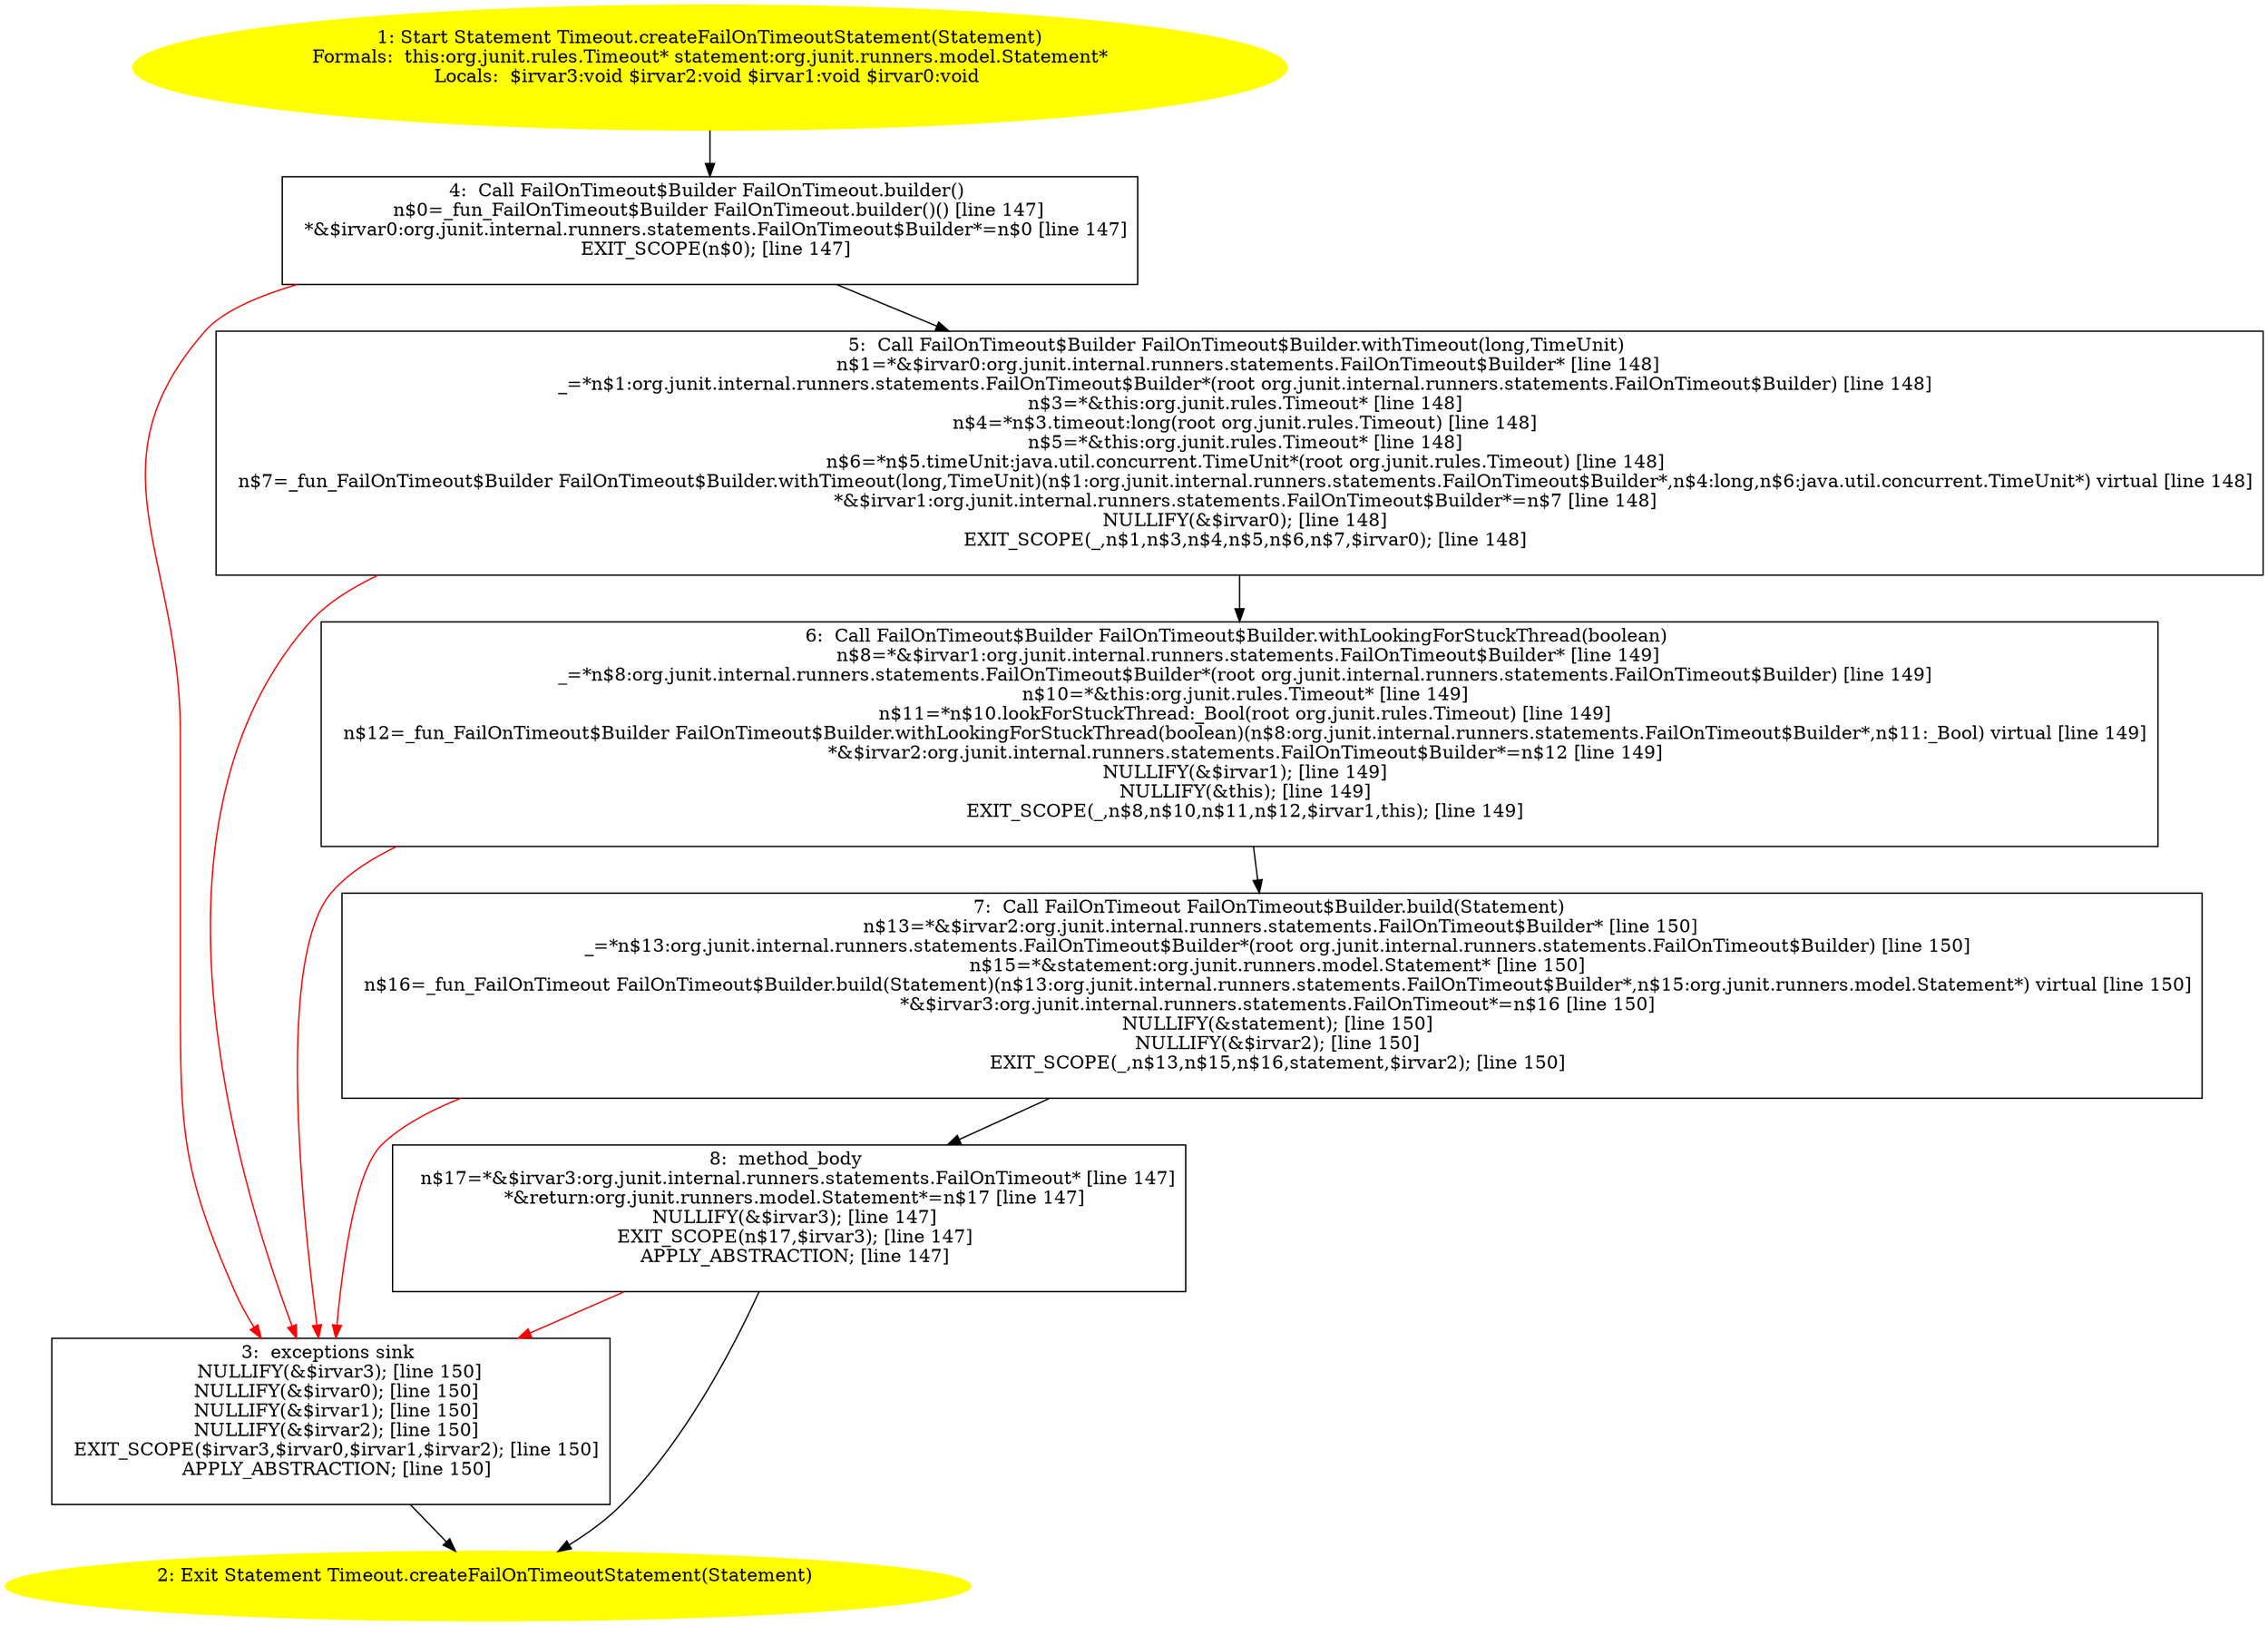 /* @generated */
digraph cfg {
"org.junit.rules.Timeout.createFailOnTimeoutStatement(org.junit.runners.model.Statement):org.junit.ru.8d83a62103e0565ea5979e7bcdf3450d_1" [label="1: Start Statement Timeout.createFailOnTimeoutStatement(Statement)\nFormals:  this:org.junit.rules.Timeout* statement:org.junit.runners.model.Statement*\nLocals:  $irvar3:void $irvar2:void $irvar1:void $irvar0:void \n  " color=yellow style=filled]
	

	 "org.junit.rules.Timeout.createFailOnTimeoutStatement(org.junit.runners.model.Statement):org.junit.ru.8d83a62103e0565ea5979e7bcdf3450d_1" -> "org.junit.rules.Timeout.createFailOnTimeoutStatement(org.junit.runners.model.Statement):org.junit.ru.8d83a62103e0565ea5979e7bcdf3450d_4" ;
"org.junit.rules.Timeout.createFailOnTimeoutStatement(org.junit.runners.model.Statement):org.junit.ru.8d83a62103e0565ea5979e7bcdf3450d_2" [label="2: Exit Statement Timeout.createFailOnTimeoutStatement(Statement) \n  " color=yellow style=filled]
	

"org.junit.rules.Timeout.createFailOnTimeoutStatement(org.junit.runners.model.Statement):org.junit.ru.8d83a62103e0565ea5979e7bcdf3450d_3" [label="3:  exceptions sink \n   NULLIFY(&$irvar3); [line 150]\n  NULLIFY(&$irvar0); [line 150]\n  NULLIFY(&$irvar1); [line 150]\n  NULLIFY(&$irvar2); [line 150]\n  EXIT_SCOPE($irvar3,$irvar0,$irvar1,$irvar2); [line 150]\n  APPLY_ABSTRACTION; [line 150]\n " shape="box"]
	

	 "org.junit.rules.Timeout.createFailOnTimeoutStatement(org.junit.runners.model.Statement):org.junit.ru.8d83a62103e0565ea5979e7bcdf3450d_3" -> "org.junit.rules.Timeout.createFailOnTimeoutStatement(org.junit.runners.model.Statement):org.junit.ru.8d83a62103e0565ea5979e7bcdf3450d_2" ;
"org.junit.rules.Timeout.createFailOnTimeoutStatement(org.junit.runners.model.Statement):org.junit.ru.8d83a62103e0565ea5979e7bcdf3450d_4" [label="4:  Call FailOnTimeout$Builder FailOnTimeout.builder() \n   n$0=_fun_FailOnTimeout$Builder FailOnTimeout.builder()() [line 147]\n  *&$irvar0:org.junit.internal.runners.statements.FailOnTimeout$Builder*=n$0 [line 147]\n  EXIT_SCOPE(n$0); [line 147]\n " shape="box"]
	

	 "org.junit.rules.Timeout.createFailOnTimeoutStatement(org.junit.runners.model.Statement):org.junit.ru.8d83a62103e0565ea5979e7bcdf3450d_4" -> "org.junit.rules.Timeout.createFailOnTimeoutStatement(org.junit.runners.model.Statement):org.junit.ru.8d83a62103e0565ea5979e7bcdf3450d_5" ;
	 "org.junit.rules.Timeout.createFailOnTimeoutStatement(org.junit.runners.model.Statement):org.junit.ru.8d83a62103e0565ea5979e7bcdf3450d_4" -> "org.junit.rules.Timeout.createFailOnTimeoutStatement(org.junit.runners.model.Statement):org.junit.ru.8d83a62103e0565ea5979e7bcdf3450d_3" [color="red" ];
"org.junit.rules.Timeout.createFailOnTimeoutStatement(org.junit.runners.model.Statement):org.junit.ru.8d83a62103e0565ea5979e7bcdf3450d_5" [label="5:  Call FailOnTimeout$Builder FailOnTimeout$Builder.withTimeout(long,TimeUnit) \n   n$1=*&$irvar0:org.junit.internal.runners.statements.FailOnTimeout$Builder* [line 148]\n  _=*n$1:org.junit.internal.runners.statements.FailOnTimeout$Builder*(root org.junit.internal.runners.statements.FailOnTimeout$Builder) [line 148]\n  n$3=*&this:org.junit.rules.Timeout* [line 148]\n  n$4=*n$3.timeout:long(root org.junit.rules.Timeout) [line 148]\n  n$5=*&this:org.junit.rules.Timeout* [line 148]\n  n$6=*n$5.timeUnit:java.util.concurrent.TimeUnit*(root org.junit.rules.Timeout) [line 148]\n  n$7=_fun_FailOnTimeout$Builder FailOnTimeout$Builder.withTimeout(long,TimeUnit)(n$1:org.junit.internal.runners.statements.FailOnTimeout$Builder*,n$4:long,n$6:java.util.concurrent.TimeUnit*) virtual [line 148]\n  *&$irvar1:org.junit.internal.runners.statements.FailOnTimeout$Builder*=n$7 [line 148]\n  NULLIFY(&$irvar0); [line 148]\n  EXIT_SCOPE(_,n$1,n$3,n$4,n$5,n$6,n$7,$irvar0); [line 148]\n " shape="box"]
	

	 "org.junit.rules.Timeout.createFailOnTimeoutStatement(org.junit.runners.model.Statement):org.junit.ru.8d83a62103e0565ea5979e7bcdf3450d_5" -> "org.junit.rules.Timeout.createFailOnTimeoutStatement(org.junit.runners.model.Statement):org.junit.ru.8d83a62103e0565ea5979e7bcdf3450d_6" ;
	 "org.junit.rules.Timeout.createFailOnTimeoutStatement(org.junit.runners.model.Statement):org.junit.ru.8d83a62103e0565ea5979e7bcdf3450d_5" -> "org.junit.rules.Timeout.createFailOnTimeoutStatement(org.junit.runners.model.Statement):org.junit.ru.8d83a62103e0565ea5979e7bcdf3450d_3" [color="red" ];
"org.junit.rules.Timeout.createFailOnTimeoutStatement(org.junit.runners.model.Statement):org.junit.ru.8d83a62103e0565ea5979e7bcdf3450d_6" [label="6:  Call FailOnTimeout$Builder FailOnTimeout$Builder.withLookingForStuckThread(boolean) \n   n$8=*&$irvar1:org.junit.internal.runners.statements.FailOnTimeout$Builder* [line 149]\n  _=*n$8:org.junit.internal.runners.statements.FailOnTimeout$Builder*(root org.junit.internal.runners.statements.FailOnTimeout$Builder) [line 149]\n  n$10=*&this:org.junit.rules.Timeout* [line 149]\n  n$11=*n$10.lookForStuckThread:_Bool(root org.junit.rules.Timeout) [line 149]\n  n$12=_fun_FailOnTimeout$Builder FailOnTimeout$Builder.withLookingForStuckThread(boolean)(n$8:org.junit.internal.runners.statements.FailOnTimeout$Builder*,n$11:_Bool) virtual [line 149]\n  *&$irvar2:org.junit.internal.runners.statements.FailOnTimeout$Builder*=n$12 [line 149]\n  NULLIFY(&$irvar1); [line 149]\n  NULLIFY(&this); [line 149]\n  EXIT_SCOPE(_,n$8,n$10,n$11,n$12,$irvar1,this); [line 149]\n " shape="box"]
	

	 "org.junit.rules.Timeout.createFailOnTimeoutStatement(org.junit.runners.model.Statement):org.junit.ru.8d83a62103e0565ea5979e7bcdf3450d_6" -> "org.junit.rules.Timeout.createFailOnTimeoutStatement(org.junit.runners.model.Statement):org.junit.ru.8d83a62103e0565ea5979e7bcdf3450d_7" ;
	 "org.junit.rules.Timeout.createFailOnTimeoutStatement(org.junit.runners.model.Statement):org.junit.ru.8d83a62103e0565ea5979e7bcdf3450d_6" -> "org.junit.rules.Timeout.createFailOnTimeoutStatement(org.junit.runners.model.Statement):org.junit.ru.8d83a62103e0565ea5979e7bcdf3450d_3" [color="red" ];
"org.junit.rules.Timeout.createFailOnTimeoutStatement(org.junit.runners.model.Statement):org.junit.ru.8d83a62103e0565ea5979e7bcdf3450d_7" [label="7:  Call FailOnTimeout FailOnTimeout$Builder.build(Statement) \n   n$13=*&$irvar2:org.junit.internal.runners.statements.FailOnTimeout$Builder* [line 150]\n  _=*n$13:org.junit.internal.runners.statements.FailOnTimeout$Builder*(root org.junit.internal.runners.statements.FailOnTimeout$Builder) [line 150]\n  n$15=*&statement:org.junit.runners.model.Statement* [line 150]\n  n$16=_fun_FailOnTimeout FailOnTimeout$Builder.build(Statement)(n$13:org.junit.internal.runners.statements.FailOnTimeout$Builder*,n$15:org.junit.runners.model.Statement*) virtual [line 150]\n  *&$irvar3:org.junit.internal.runners.statements.FailOnTimeout*=n$16 [line 150]\n  NULLIFY(&statement); [line 150]\n  NULLIFY(&$irvar2); [line 150]\n  EXIT_SCOPE(_,n$13,n$15,n$16,statement,$irvar2); [line 150]\n " shape="box"]
	

	 "org.junit.rules.Timeout.createFailOnTimeoutStatement(org.junit.runners.model.Statement):org.junit.ru.8d83a62103e0565ea5979e7bcdf3450d_7" -> "org.junit.rules.Timeout.createFailOnTimeoutStatement(org.junit.runners.model.Statement):org.junit.ru.8d83a62103e0565ea5979e7bcdf3450d_8" ;
	 "org.junit.rules.Timeout.createFailOnTimeoutStatement(org.junit.runners.model.Statement):org.junit.ru.8d83a62103e0565ea5979e7bcdf3450d_7" -> "org.junit.rules.Timeout.createFailOnTimeoutStatement(org.junit.runners.model.Statement):org.junit.ru.8d83a62103e0565ea5979e7bcdf3450d_3" [color="red" ];
"org.junit.rules.Timeout.createFailOnTimeoutStatement(org.junit.runners.model.Statement):org.junit.ru.8d83a62103e0565ea5979e7bcdf3450d_8" [label="8:  method_body \n   n$17=*&$irvar3:org.junit.internal.runners.statements.FailOnTimeout* [line 147]\n  *&return:org.junit.runners.model.Statement*=n$17 [line 147]\n  NULLIFY(&$irvar3); [line 147]\n  EXIT_SCOPE(n$17,$irvar3); [line 147]\n  APPLY_ABSTRACTION; [line 147]\n " shape="box"]
	

	 "org.junit.rules.Timeout.createFailOnTimeoutStatement(org.junit.runners.model.Statement):org.junit.ru.8d83a62103e0565ea5979e7bcdf3450d_8" -> "org.junit.rules.Timeout.createFailOnTimeoutStatement(org.junit.runners.model.Statement):org.junit.ru.8d83a62103e0565ea5979e7bcdf3450d_2" ;
	 "org.junit.rules.Timeout.createFailOnTimeoutStatement(org.junit.runners.model.Statement):org.junit.ru.8d83a62103e0565ea5979e7bcdf3450d_8" -> "org.junit.rules.Timeout.createFailOnTimeoutStatement(org.junit.runners.model.Statement):org.junit.ru.8d83a62103e0565ea5979e7bcdf3450d_3" [color="red" ];
}
